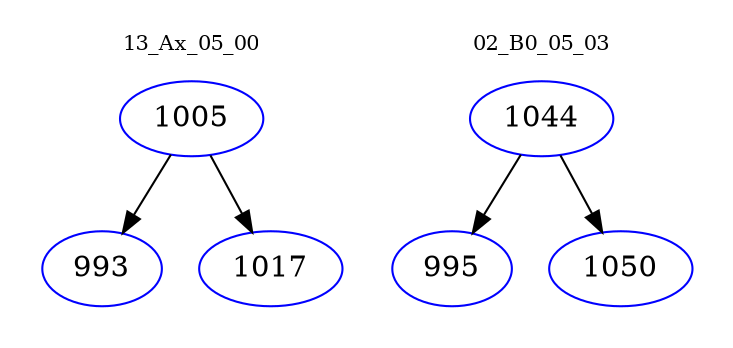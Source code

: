 digraph{
subgraph cluster_0 {
color = white
label = "13_Ax_05_00";
fontsize=10;
T0_1005 [label="1005", color="blue"]
T0_1005 -> T0_993 [color="black"]
T0_993 [label="993", color="blue"]
T0_1005 -> T0_1017 [color="black"]
T0_1017 [label="1017", color="blue"]
}
subgraph cluster_1 {
color = white
label = "02_B0_05_03";
fontsize=10;
T1_1044 [label="1044", color="blue"]
T1_1044 -> T1_995 [color="black"]
T1_995 [label="995", color="blue"]
T1_1044 -> T1_1050 [color="black"]
T1_1050 [label="1050", color="blue"]
}
}
